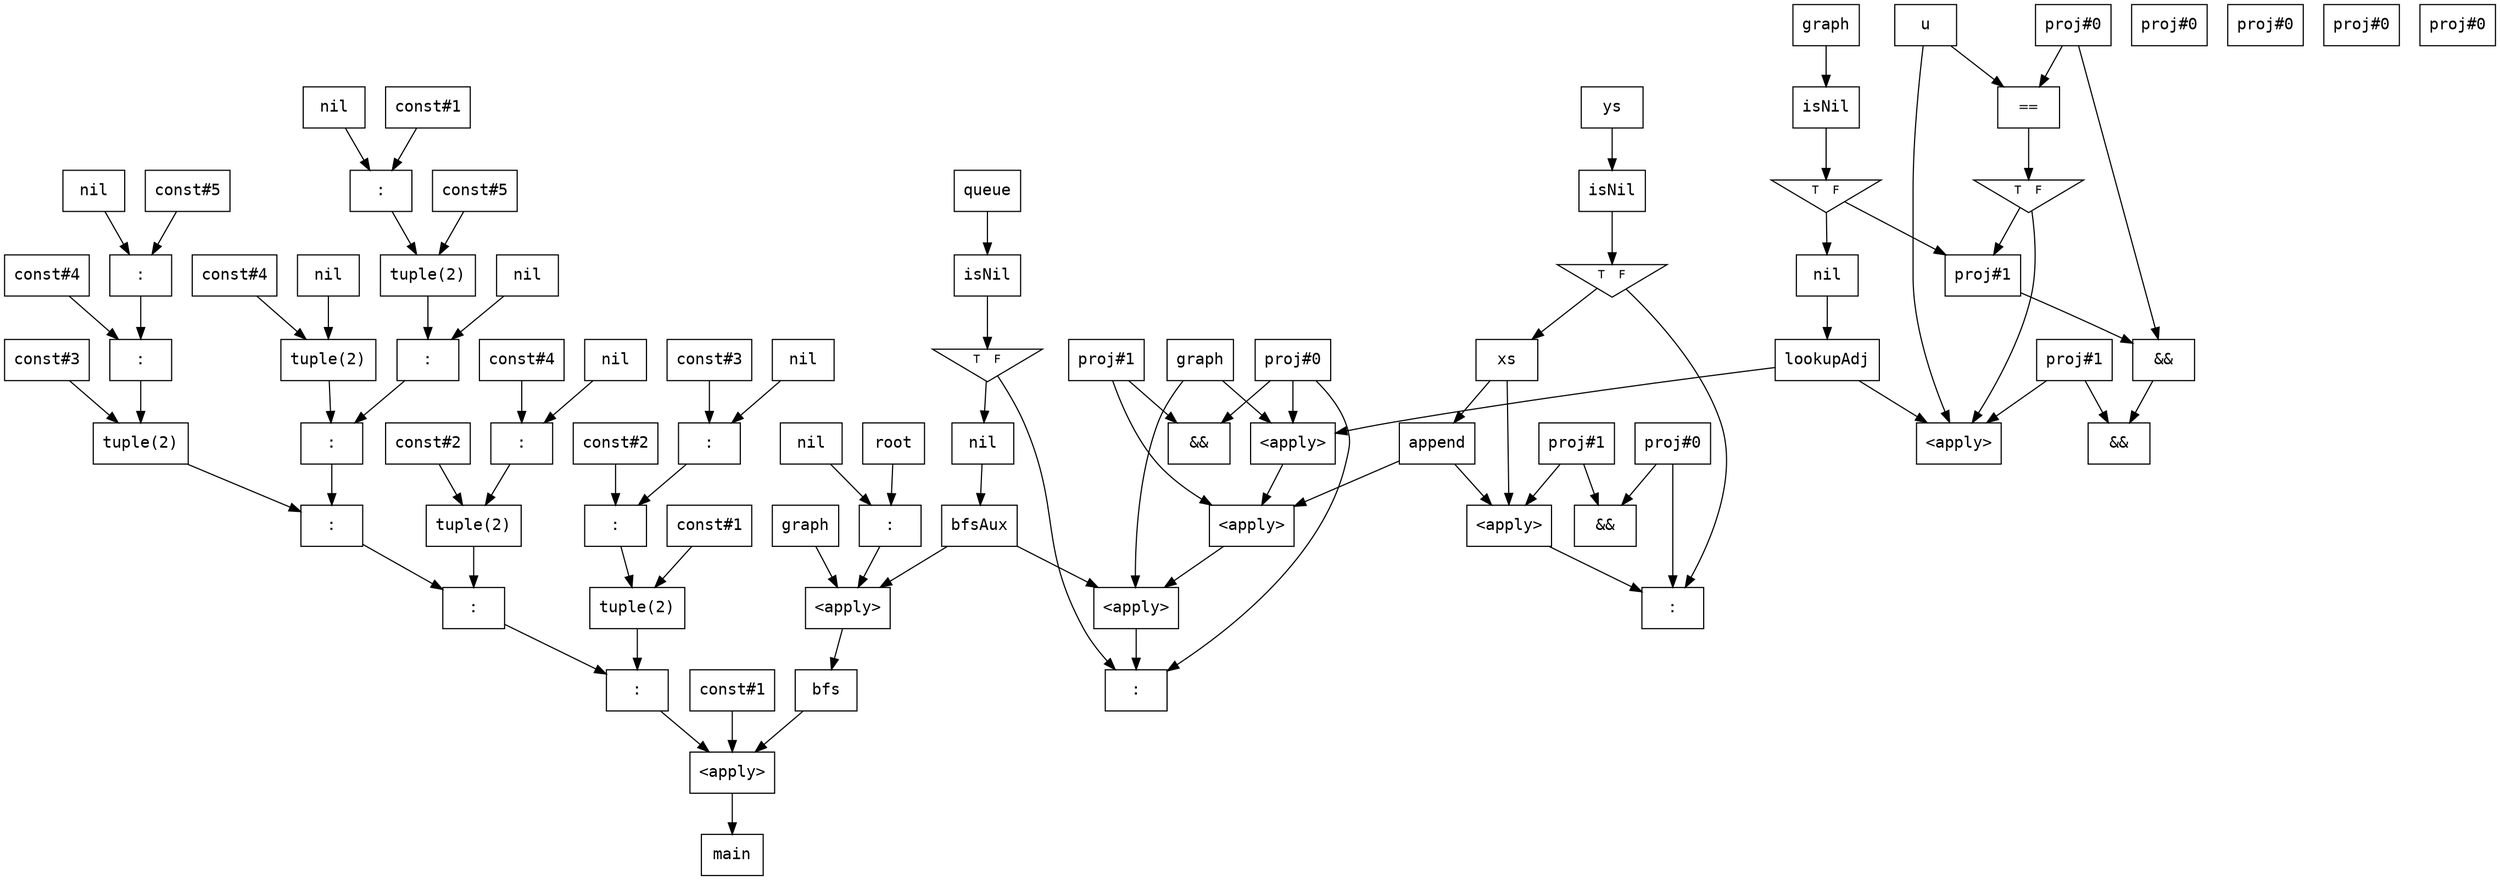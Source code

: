 digraph G {
  node [fontname="Courier",shape=box];
  flowInst0 [label="main"];
  flowInst1 [label="bfs"];
  flowInst2 [label="bfsAux"];
  flowInst3 [label="lookupAdj"];
  flowInst4 [label="append"];
  flowInst5 [label="const#1"];
  flowInst6 [label="const#2"];
  flowInst7 [label="const#3"];
  flowInst8 [label="nil"];
  flowInst9 [label=":"];
  flowInst10 [label=":"];
  flowInst11 [label="tuple(2)"];
  flowInst12 [label="const#2"];
  flowInst13 [label="const#4"];
  flowInst14 [label="nil"];
  flowInst15 [label=":"];
  flowInst16 [label="tuple(2)"];
  flowInst17 [label="const#3"];
  flowInst18 [label="const#4"];
  flowInst19 [label="const#5"];
  flowInst20 [label="nil"];
  flowInst21 [label=":"];
  flowInst22 [label=":"];
  flowInst23 [label="tuple(2)"];
  flowInst24 [label="const#4"];
  flowInst25 [label="nil"];
  flowInst26 [label="tuple(2)"];
  flowInst27 [label="const#5"];
  flowInst28 [label="const#1"];
  flowInst29 [label="nil"];
  flowInst30 [label=":"];
  flowInst31 [label="tuple(2)"];
  flowInst32 [label="nil"];
  flowInst33 [label=":"];
  flowInst34 [label=":"];
  flowInst35 [label=":"];
  flowInst36 [label=":"];
  flowInst37 [label=":"];
  flowInst38 [label="const#1"];
  flowInst39 [label="<apply>"];
  flowInst40 [label="graph"];
  flowInst41 [label="root"];
  flowInst42 [label="nil"];
  flowInst43 [label=":"];
  flowInst44 [label="<apply>"];
  flowInst45 [label="graph"];
  flowInst46 [label="queue"];
  flowInst47 [label="isNil"];
  flowInst48 [shape=triangle,orientation=180,label="T  F",fontsize=10];
  flowInst49 [label="nil"];
  flowInst50 [label="proj#0"];
  flowInst51 [label="proj#0"];
  flowInst52 [label="proj#1"];
  flowInst53 [label="&&"];
  flowInst54 [label="<apply>"];
  flowInst55 [label="<apply>"];
  flowInst56 [label="<apply>"];
  flowInst57 [label=":"];
  flowInst58 [label="u"];
  flowInst59 [label="graph"];
  flowInst60 [label="isNil"];
  flowInst61 [shape=triangle,orientation=180,label="T  F",fontsize=10];
  flowInst62 [label="nil"];
  flowInst63 [label="proj#0"];
  flowInst64 [label="proj#0"];
  flowInst65 [label="proj#1"];
  flowInst66 [label="proj#0"];
  flowInst67 [label="proj#1"];
  flowInst68 [label="&&"];
  flowInst69 [label="&&"];
  flowInst70 [label="=="];
  flowInst71 [shape=triangle,orientation=180,label="T  F",fontsize=10];
  flowInst72 [label="<apply>"];
  flowInst73 [label="xs"];
  flowInst74 [label="ys"];
  flowInst75 [label="isNil"];
  flowInst76 [shape=triangle,orientation=180,label="T  F",fontsize=10];
  flowInst77 [label="proj#0"];
  flowInst78 [label="proj#0"];
  flowInst79 [label="proj#1"];
  flowInst80 [label="&&"];
  flowInst81 [label="<apply>"];
  flowInst82 [label=":"];
  flowInst73 -> flowInst4;
  flowInst76 -> flowInst82;
  flowInst81 -> flowInst82;
  flowInst78 -> flowInst82;
  flowInst79 -> flowInst81;
  flowInst73 -> flowInst81;
  flowInst4 -> flowInst81;
  flowInst79 -> flowInst80;
  flowInst78 -> flowInst80;
  flowInst76 -> flowInst73;
  flowInst75 -> flowInst76;
  flowInst74 -> flowInst75;
  flowInst62 -> flowInst3;
  flowInst61 -> flowInst67;
  flowInst71 -> flowInst72;
  flowInst71 -> flowInst67;
  flowInst65 -> flowInst72;
  flowInst58 -> flowInst72;
  flowInst3 -> flowInst72;
  flowInst70 -> flowInst71;
  flowInst58 -> flowInst70;
  flowInst66 -> flowInst70;
  flowInst65 -> flowInst69;
  flowInst68 -> flowInst69;
  flowInst67 -> flowInst68;
  flowInst66 -> flowInst68;
  flowInst61 -> flowInst62;
  flowInst60 -> flowInst61;
  flowInst59 -> flowInst60;
  flowInst49 -> flowInst2;
  flowInst48 -> flowInst57;
  flowInst56 -> flowInst57;
  flowInst51 -> flowInst57;
  flowInst55 -> flowInst56;
  flowInst45 -> flowInst56;
  flowInst2 -> flowInst56;
  flowInst52 -> flowInst55;
  flowInst54 -> flowInst55;
  flowInst4 -> flowInst55;
  flowInst45 -> flowInst54;
  flowInst51 -> flowInst54;
  flowInst3 -> flowInst54;
  flowInst52 -> flowInst53;
  flowInst51 -> flowInst53;
  flowInst48 -> flowInst49;
  flowInst47 -> flowInst48;
  flowInst46 -> flowInst47;
  flowInst44 -> flowInst1;
  flowInst43 -> flowInst44;
  flowInst40 -> flowInst44;
  flowInst2 -> flowInst44;
  flowInst42 -> flowInst43;
  flowInst41 -> flowInst43;
  flowInst39 -> flowInst0;
  flowInst38 -> flowInst39;
  flowInst37 -> flowInst39;
  flowInst1 -> flowInst39;
  flowInst36 -> flowInst37;
  flowInst11 -> flowInst37;
  flowInst35 -> flowInst36;
  flowInst16 -> flowInst36;
  flowInst34 -> flowInst35;
  flowInst23 -> flowInst35;
  flowInst33 -> flowInst34;
  flowInst26 -> flowInst34;
  flowInst32 -> flowInst33;
  flowInst31 -> flowInst33;
  flowInst30 -> flowInst31;
  flowInst27 -> flowInst31;
  flowInst29 -> flowInst30;
  flowInst28 -> flowInst30;
  flowInst25 -> flowInst26;
  flowInst24 -> flowInst26;
  flowInst22 -> flowInst23;
  flowInst17 -> flowInst23;
  flowInst21 -> flowInst22;
  flowInst18 -> flowInst22;
  flowInst20 -> flowInst21;
  flowInst19 -> flowInst21;
  flowInst15 -> flowInst16;
  flowInst12 -> flowInst16;
  flowInst14 -> flowInst15;
  flowInst13 -> flowInst15;
  flowInst10 -> flowInst11;
  flowInst5 -> flowInst11;
  flowInst9 -> flowInst10;
  flowInst6 -> flowInst10;
  flowInst8 -> flowInst9;
  flowInst7 -> flowInst9;
}
